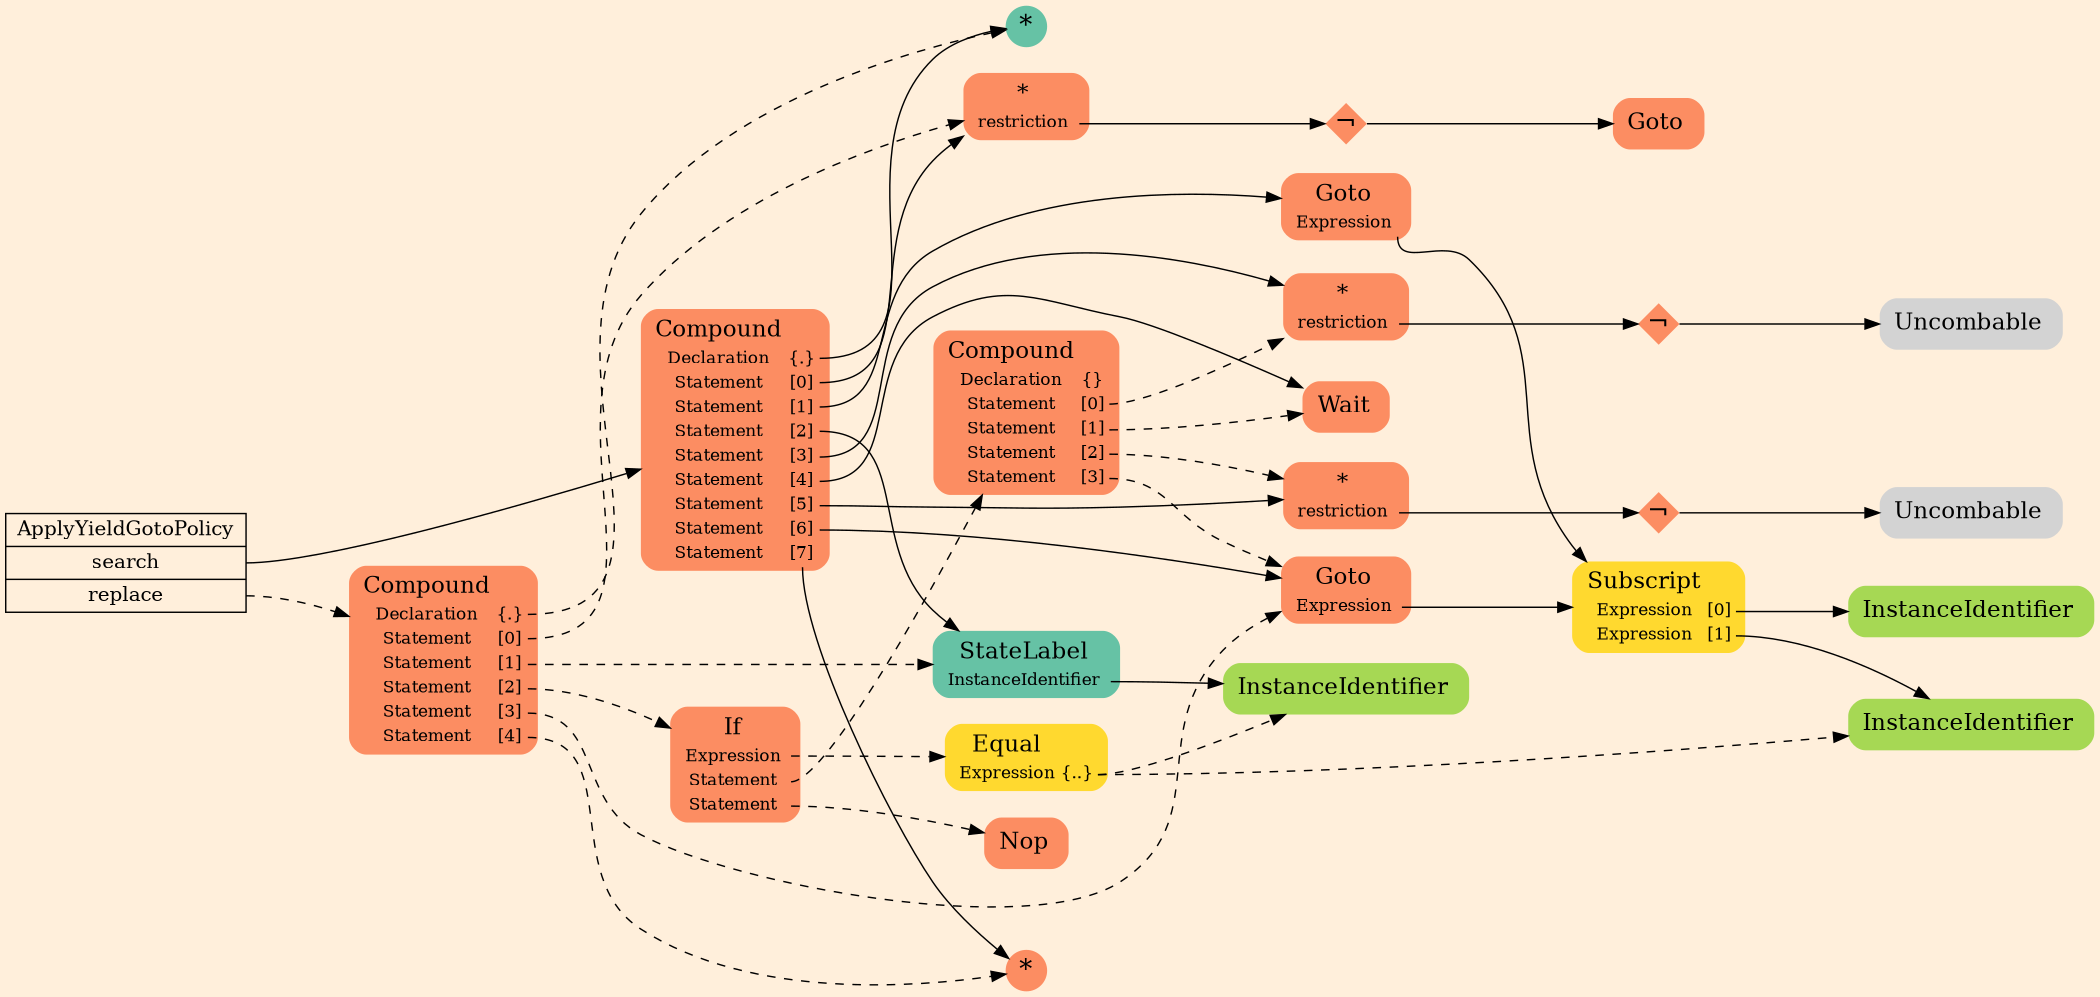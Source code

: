 digraph Inferno {
graph [
rankdir = "LR"
ranksep = 1.0
size = "14,20"
bgcolor = antiquewhite1
];
node [
];
"/CR#P71-0" [
shape = "record"
fillcolor = "transparent"
label = "<fixed> ApplyYieldGotoPolicy | <port0> search | <port1> replace"
style = "filled"
fontsize = "14"
fillcolor = antiquewhite1
];
"/#B-2-1262" [
shape = "plaintext"
fillcolor = "/set28/2"
label = <<TABLE BORDER="0" CELLBORDER="0" CELLSPACING="0">
 <TR>
  <TD><FONT POINT-SIZE="16.0">Compound</FONT></TD>
  <TD></TD>
 </TR>
 <TR>
  <TD>Declaration</TD>
  <TD PORT="port0">{.}</TD>
 </TR>
 <TR>
  <TD>Statement</TD>
  <TD PORT="port1">[0]</TD>
 </TR>
 <TR>
  <TD>Statement</TD>
  <TD PORT="port2">[1]</TD>
 </TR>
 <TR>
  <TD>Statement</TD>
  <TD PORT="port3">[2]</TD>
 </TR>
 <TR>
  <TD>Statement</TD>
  <TD PORT="port4">[3]</TD>
 </TR>
 <TR>
  <TD>Statement</TD>
  <TD PORT="port5">[4]</TD>
 </TR>
 <TR>
  <TD>Statement</TD>
  <TD PORT="port6">[5]</TD>
 </TR>
 <TR>
  <TD>Statement</TD>
  <TD PORT="port7">[6]</TD>
 </TR>
 <TR>
  <TD>Statement</TD>
  <TD PORT="port8">[7]</TD>
 </TR>
</TABLE>>
style = "rounded,filled"
fontsize = "12"
];
"/#B-2-1265" [
shape = "circle"
fillcolor = "/set28/1"
label = <*>
style = "filled"
fontsize = "18"
penwidth = 0.0
fixedsize = true
width = 0.4
height = 0.4
];
"/#B-2-1266" [
shape = "plaintext"
fillcolor = "/set28/2"
label = <<TABLE BORDER="0" CELLBORDER="0" CELLSPACING="0">
 <TR>
  <TD><FONT POINT-SIZE="16.0">*</FONT></TD>
  <TD></TD>
 </TR>
 <TR>
  <TD>restriction</TD>
  <TD PORT="port0"></TD>
 </TR>
</TABLE>>
style = "rounded,filled"
fontsize = "12"
];
"/#B-2-1278" [
shape = "diamond"
fillcolor = "/set28/2"
label = <¬>
style = "filled"
fontsize = "18"
penwidth = 0.0
fixedsize = true
width = 0.4
height = 0.4
];
"/#B-2-1272" [
shape = "plaintext"
fillcolor = "/set28/2"
label = <<TABLE BORDER="0" CELLBORDER="0" CELLSPACING="0">
 <TR>
  <TD><FONT POINT-SIZE="16.0">Goto</FONT></TD>
  <TD></TD>
 </TR>
</TABLE>>
style = "rounded,filled"
fontsize = "12"
];
"/#B-2-1270" [
shape = "plaintext"
fillcolor = "/set28/2"
label = <<TABLE BORDER="0" CELLBORDER="0" CELLSPACING="0">
 <TR>
  <TD><FONT POINT-SIZE="16.0">Goto</FONT></TD>
  <TD></TD>
 </TR>
 <TR>
  <TD>Expression</TD>
  <TD PORT="port0"></TD>
 </TR>
</TABLE>>
style = "rounded,filled"
fontsize = "12"
];
"/#B-2-1273" [
shape = "plaintext"
fillcolor = "/set28/6"
label = <<TABLE BORDER="0" CELLBORDER="0" CELLSPACING="0">
 <TR>
  <TD><FONT POINT-SIZE="16.0">Subscript</FONT></TD>
  <TD></TD>
 </TR>
 <TR>
  <TD>Expression</TD>
  <TD PORT="port0">[0]</TD>
 </TR>
 <TR>
  <TD>Expression</TD>
  <TD PORT="port1">[1]</TD>
 </TR>
</TABLE>>
style = "rounded,filled"
fontsize = "12"
];
"/#B-2-1274" [
shape = "plaintext"
fillcolor = "/set28/5"
label = <<TABLE BORDER="0" CELLBORDER="0" CELLSPACING="0">
 <TR>
  <TD><FONT POINT-SIZE="16.0">InstanceIdentifier</FONT></TD>
  <TD></TD>
 </TR>
</TABLE>>
style = "rounded,filled"
fontsize = "12"
];
"/#B-2-1275" [
shape = "plaintext"
fillcolor = "/set28/5"
label = <<TABLE BORDER="0" CELLBORDER="0" CELLSPACING="0">
 <TR>
  <TD><FONT POINT-SIZE="16.0">InstanceIdentifier</FONT></TD>
  <TD></TD>
 </TR>
</TABLE>>
style = "rounded,filled"
fontsize = "12"
];
"/#B-2-1277" [
shape = "plaintext"
fillcolor = "/set28/1"
label = <<TABLE BORDER="0" CELLBORDER="0" CELLSPACING="0">
 <TR>
  <TD><FONT POINT-SIZE="16.0">StateLabel</FONT></TD>
  <TD></TD>
 </TR>
 <TR>
  <TD>InstanceIdentifier</TD>
  <TD PORT="port0"></TD>
 </TR>
</TABLE>>
style = "rounded,filled"
fontsize = "12"
];
"/#B-2-1276" [
shape = "plaintext"
fillcolor = "/set28/5"
label = <<TABLE BORDER="0" CELLBORDER="0" CELLSPACING="0">
 <TR>
  <TD><FONT POINT-SIZE="16.0">InstanceIdentifier</FONT></TD>
  <TD></TD>
 </TR>
</TABLE>>
style = "rounded,filled"
fontsize = "12"
];
"/#B-2-1267" [
shape = "plaintext"
fillcolor = "/set28/2"
label = <<TABLE BORDER="0" CELLBORDER="0" CELLSPACING="0">
 <TR>
  <TD><FONT POINT-SIZE="16.0">*</FONT></TD>
  <TD></TD>
 </TR>
 <TR>
  <TD>restriction</TD>
  <TD PORT="port0"></TD>
 </TR>
</TABLE>>
style = "rounded,filled"
fontsize = "12"
];
"/#B-2-1279" [
shape = "diamond"
fillcolor = "/set28/2"
label = <¬>
style = "filled"
fontsize = "18"
penwidth = 0.0
fixedsize = true
width = 0.4
height = 0.4
];
"/#B-2-1284" [
shape = "plaintext"
label = <<TABLE BORDER="0" CELLBORDER="0" CELLSPACING="0">
 <TR>
  <TD><FONT POINT-SIZE="16.0">Uncombable</FONT></TD>
  <TD></TD>
 </TR>
</TABLE>>
style = "rounded,filled"
fontsize = "12"
];
"/#B-2-1283" [
shape = "plaintext"
fillcolor = "/set28/2"
label = <<TABLE BORDER="0" CELLBORDER="0" CELLSPACING="0">
 <TR>
  <TD><FONT POINT-SIZE="16.0">Wait</FONT></TD>
  <TD></TD>
 </TR>
</TABLE>>
style = "rounded,filled"
fontsize = "12"
];
"/#B-2-1268" [
shape = "plaintext"
fillcolor = "/set28/2"
label = <<TABLE BORDER="0" CELLBORDER="0" CELLSPACING="0">
 <TR>
  <TD><FONT POINT-SIZE="16.0">*</FONT></TD>
  <TD></TD>
 </TR>
 <TR>
  <TD>restriction</TD>
  <TD PORT="port0"></TD>
 </TR>
</TABLE>>
style = "rounded,filled"
fontsize = "12"
];
"/#B-2-1280" [
shape = "diamond"
fillcolor = "/set28/2"
label = <¬>
style = "filled"
fontsize = "18"
penwidth = 0.0
fixedsize = true
width = 0.4
height = 0.4
];
"/#B-2-1285" [
shape = "plaintext"
label = <<TABLE BORDER="0" CELLBORDER="0" CELLSPACING="0">
 <TR>
  <TD><FONT POINT-SIZE="16.0">Uncombable</FONT></TD>
  <TD></TD>
 </TR>
</TABLE>>
style = "rounded,filled"
fontsize = "12"
];
"/#B-2-1271" [
shape = "plaintext"
fillcolor = "/set28/2"
label = <<TABLE BORDER="0" CELLBORDER="0" CELLSPACING="0">
 <TR>
  <TD><FONT POINT-SIZE="16.0">Goto</FONT></TD>
  <TD></TD>
 </TR>
 <TR>
  <TD>Expression</TD>
  <TD PORT="port0"></TD>
 </TR>
</TABLE>>
style = "rounded,filled"
fontsize = "12"
];
"/#B-2-1269" [
shape = "circle"
fillcolor = "/set28/2"
label = <*>
style = "filled"
fontsize = "18"
penwidth = 0.0
fixedsize = true
width = 0.4
height = 0.4
];
"/#B-2-1263" [
shape = "plaintext"
fillcolor = "/set28/2"
label = <<TABLE BORDER="0" CELLBORDER="0" CELLSPACING="0">
 <TR>
  <TD><FONT POINT-SIZE="16.0">Compound</FONT></TD>
  <TD></TD>
 </TR>
 <TR>
  <TD>Declaration</TD>
  <TD PORT="port0">{.}</TD>
 </TR>
 <TR>
  <TD>Statement</TD>
  <TD PORT="port1">[0]</TD>
 </TR>
 <TR>
  <TD>Statement</TD>
  <TD PORT="port2">[1]</TD>
 </TR>
 <TR>
  <TD>Statement</TD>
  <TD PORT="port3">[2]</TD>
 </TR>
 <TR>
  <TD>Statement</TD>
  <TD PORT="port4">[3]</TD>
 </TR>
 <TR>
  <TD>Statement</TD>
  <TD PORT="port5">[4]</TD>
 </TR>
</TABLE>>
style = "rounded,filled"
fontsize = "12"
];
"/#B-2-1281" [
shape = "plaintext"
fillcolor = "/set28/2"
label = <<TABLE BORDER="0" CELLBORDER="0" CELLSPACING="0">
 <TR>
  <TD><FONT POINT-SIZE="16.0">If</FONT></TD>
  <TD></TD>
 </TR>
 <TR>
  <TD>Expression</TD>
  <TD PORT="port0"></TD>
 </TR>
 <TR>
  <TD>Statement</TD>
  <TD PORT="port1"></TD>
 </TR>
 <TR>
  <TD>Statement</TD>
  <TD PORT="port2"></TD>
 </TR>
</TABLE>>
style = "rounded,filled"
fontsize = "12"
];
"/#B-2-1282" [
shape = "plaintext"
fillcolor = "/set28/6"
label = <<TABLE BORDER="0" CELLBORDER="0" CELLSPACING="0">
 <TR>
  <TD><FONT POINT-SIZE="16.0">Equal</FONT></TD>
  <TD></TD>
 </TR>
 <TR>
  <TD>Expression</TD>
  <TD PORT="port0">{..}</TD>
 </TR>
</TABLE>>
style = "rounded,filled"
fontsize = "12"
];
"/#B-2-1264" [
shape = "plaintext"
fillcolor = "/set28/2"
label = <<TABLE BORDER="0" CELLBORDER="0" CELLSPACING="0">
 <TR>
  <TD><FONT POINT-SIZE="16.0">Compound</FONT></TD>
  <TD></TD>
 </TR>
 <TR>
  <TD>Declaration</TD>
  <TD PORT="port0">{}</TD>
 </TR>
 <TR>
  <TD>Statement</TD>
  <TD PORT="port1">[0]</TD>
 </TR>
 <TR>
  <TD>Statement</TD>
  <TD PORT="port2">[1]</TD>
 </TR>
 <TR>
  <TD>Statement</TD>
  <TD PORT="port3">[2]</TD>
 </TR>
 <TR>
  <TD>Statement</TD>
  <TD PORT="port4">[3]</TD>
 </TR>
</TABLE>>
style = "rounded,filled"
fontsize = "12"
];
"/#B-2-1286" [
shape = "plaintext"
fillcolor = "/set28/2"
label = <<TABLE BORDER="0" CELLBORDER="0" CELLSPACING="0">
 <TR>
  <TD><FONT POINT-SIZE="16.0">Nop</FONT></TD>
  <TD></TD>
 </TR>
</TABLE>>
style = "rounded,filled"
fontsize = "12"
];
"/CR#P71-0":port0 -> "/#B-2-1262" [style="solid"
];
"/CR#P71-0":port1 -> "/#B-2-1263" [style="dashed"
];
"/#B-2-1262":port0 -> "/#B-2-1265" [style="solid"
];
"/#B-2-1262":port1 -> "/#B-2-1266" [style="solid"
];
"/#B-2-1262":port2 -> "/#B-2-1270" [style="solid"
];
"/#B-2-1262":port3 -> "/#B-2-1277" [style="solid"
];
"/#B-2-1262":port4 -> "/#B-2-1267" [style="solid"
];
"/#B-2-1262":port5 -> "/#B-2-1283" [style="solid"
];
"/#B-2-1262":port6 -> "/#B-2-1268" [style="solid"
];
"/#B-2-1262":port7 -> "/#B-2-1271" [style="solid"
];
"/#B-2-1262":port8 -> "/#B-2-1269" [style="solid"
];
"/#B-2-1266":port0 -> "/#B-2-1278" [style="solid"
];
"/#B-2-1278" -> "/#B-2-1272" [style="solid"
];
"/#B-2-1270":port0 -> "/#B-2-1273" [style="solid"
];
"/#B-2-1273":port0 -> "/#B-2-1274" [style="solid"
];
"/#B-2-1273":port1 -> "/#B-2-1275" [style="solid"
];
"/#B-2-1277":port0 -> "/#B-2-1276" [style="solid"
];
"/#B-2-1267":port0 -> "/#B-2-1279" [style="solid"
];
"/#B-2-1279" -> "/#B-2-1284" [style="solid"
];
"/#B-2-1268":port0 -> "/#B-2-1280" [style="solid"
];
"/#B-2-1280" -> "/#B-2-1285" [style="solid"
];
"/#B-2-1271":port0 -> "/#B-2-1273" [style="solid"
];
"/#B-2-1263":port0 -> "/#B-2-1265" [style="dashed"
];
"/#B-2-1263":port1 -> "/#B-2-1266" [style="dashed"
];
"/#B-2-1263":port2 -> "/#B-2-1277" [style="dashed"
];
"/#B-2-1263":port3 -> "/#B-2-1281" [style="dashed"
];
"/#B-2-1263":port4 -> "/#B-2-1271" [style="dashed"
];
"/#B-2-1263":port5 -> "/#B-2-1269" [style="dashed"
];
"/#B-2-1281":port0 -> "/#B-2-1282" [style="dashed"
];
"/#B-2-1281":port1 -> "/#B-2-1264" [style="dashed"
];
"/#B-2-1281":port2 -> "/#B-2-1286" [style="dashed"
];
"/#B-2-1282":port0 -> "/#B-2-1275" [style="dashed"
];
"/#B-2-1282":port0 -> "/#B-2-1276" [style="dashed"
];
"/#B-2-1264":port1 -> "/#B-2-1267" [style="dashed"
];
"/#B-2-1264":port2 -> "/#B-2-1283" [style="dashed"
];
"/#B-2-1264":port3 -> "/#B-2-1268" [style="dashed"
];
"/#B-2-1264":port4 -> "/#B-2-1271" [style="dashed"
];
}
